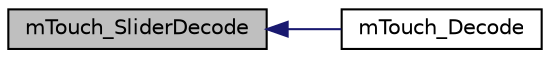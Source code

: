 digraph "mTouch_SliderDecode"
{
  edge [fontname="Helvetica",fontsize="10",labelfontname="Helvetica",labelfontsize="10"];
  node [fontname="Helvetica",fontsize="10",shape=record];
  rankdir="LR";
  Node1 [label="mTouch_SliderDecode",height=0.2,width=0.4,color="black", fillcolor="grey75", style="filled", fontcolor="black"];
  Node1 -> Node2 [dir="back",color="midnightblue",fontsize="10",style="solid",fontname="Helvetica"];
  Node2 [label="mTouch_Decode",height=0.2,width=0.4,color="black", fillcolor="white", style="filled",URL="$group___decoding.html#ga8955adf440115510aace00d81444e268",tooltip="Updates the state of each active-mode sensor using the latest acquisition value. "];
}
